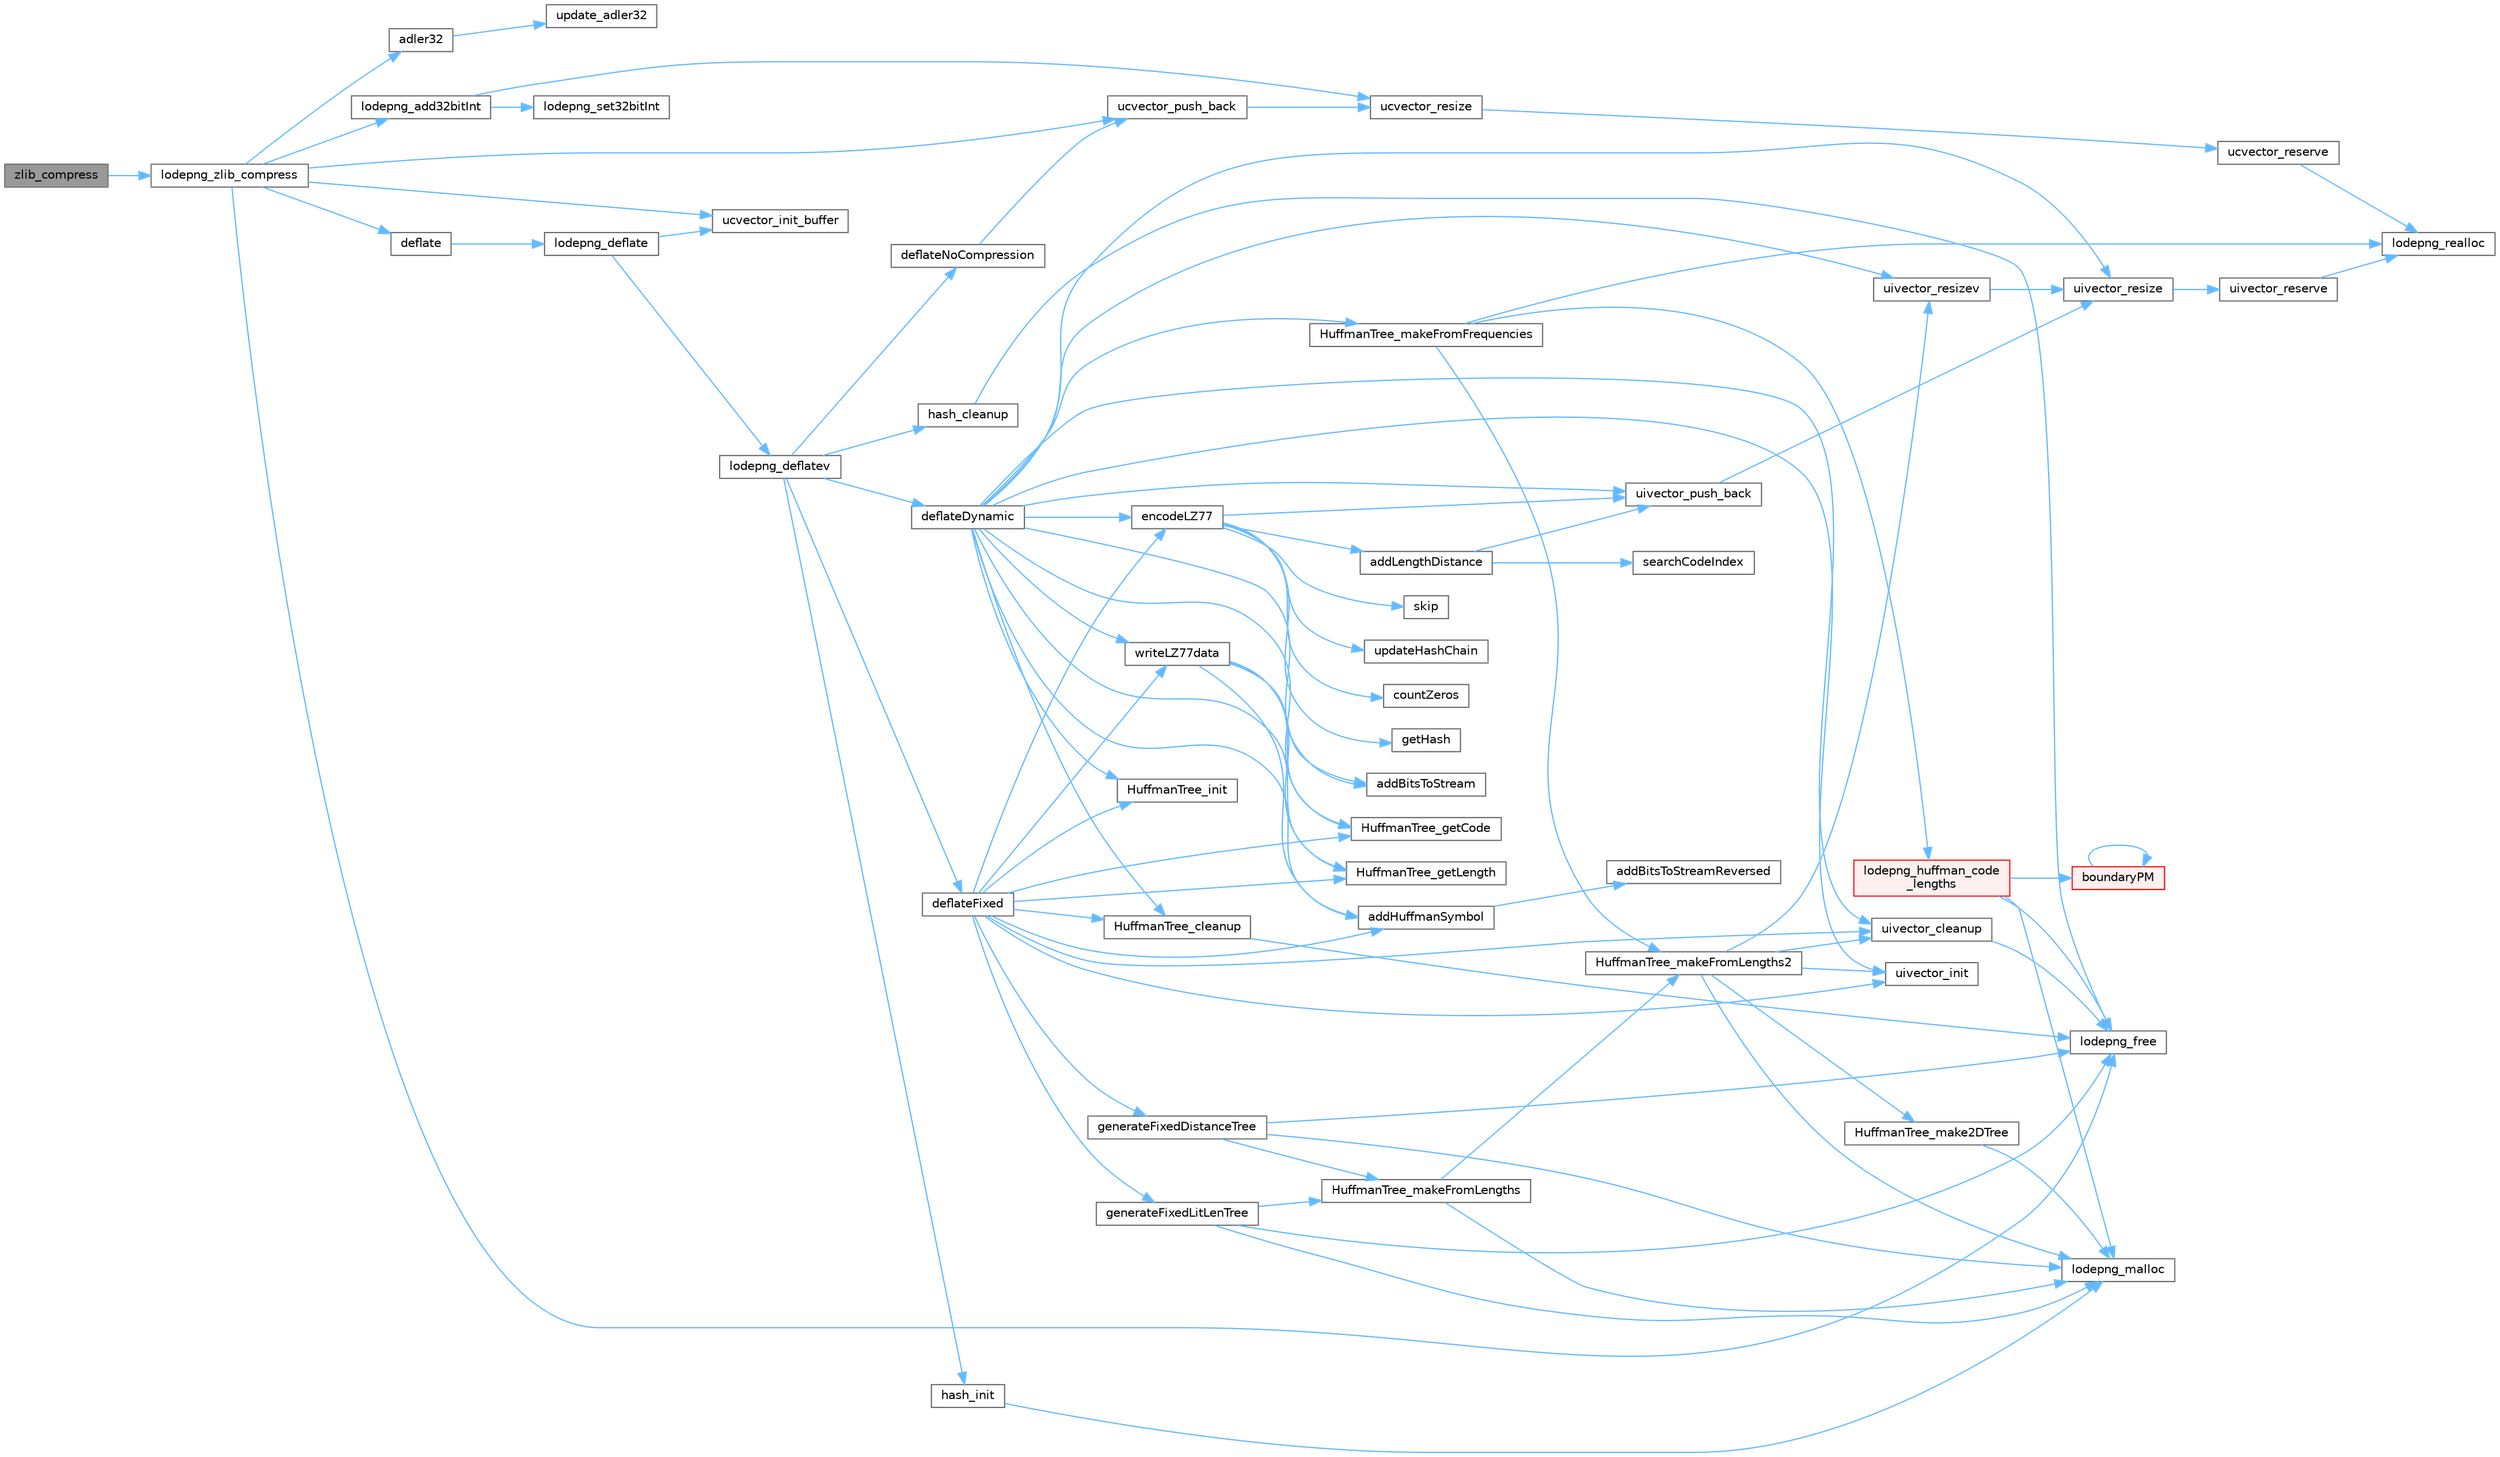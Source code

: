 digraph "zlib_compress"
{
 // LATEX_PDF_SIZE
  bgcolor="transparent";
  edge [fontname=Helvetica,fontsize=10,labelfontname=Helvetica,labelfontsize=10];
  node [fontname=Helvetica,fontsize=10,shape=box,height=0.2,width=0.4];
  rankdir="LR";
  Node1 [id="Node000001",label="zlib_compress",height=0.2,width=0.4,color="gray40", fillcolor="grey60", style="filled", fontcolor="black",tooltip=" "];
  Node1 -> Node2 [id="edge90_Node000001_Node000002",color="steelblue1",style="solid",tooltip=" "];
  Node2 [id="Node000002",label="lodepng_zlib_compress",height=0.2,width=0.4,color="grey40", fillcolor="white", style="filled",URL="$lodepng_8cpp.html#a72d4240c44c9ba1814dae814c7d80eb1",tooltip=" "];
  Node2 -> Node3 [id="edge91_Node000002_Node000003",color="steelblue1",style="solid",tooltip=" "];
  Node3 [id="Node000003",label="adler32",height=0.2,width=0.4,color="grey40", fillcolor="white", style="filled",URL="$lodepng_8cpp.html#aaff8570a8cd87fb288946c4465077c8d",tooltip=" "];
  Node3 -> Node4 [id="edge92_Node000003_Node000004",color="steelblue1",style="solid",tooltip=" "];
  Node4 [id="Node000004",label="update_adler32",height=0.2,width=0.4,color="grey40", fillcolor="white", style="filled",URL="$lodepng_8cpp.html#a6b8e3bf04ec5a378eabb8851728421dd",tooltip=" "];
  Node2 -> Node5 [id="edge93_Node000002_Node000005",color="steelblue1",style="solid",tooltip=" "];
  Node5 [id="Node000005",label="deflate",height=0.2,width=0.4,color="grey40", fillcolor="white", style="filled",URL="$lodepng_8cpp.html#a1d17e3031a5892a1e34c43b1b3cdae36",tooltip=" "];
  Node5 -> Node6 [id="edge94_Node000005_Node000006",color="steelblue1",style="solid",tooltip=" "];
  Node6 [id="Node000006",label="lodepng_deflate",height=0.2,width=0.4,color="grey40", fillcolor="white", style="filled",URL="$lodepng_8cpp.html#a6f5f070e236aaf9b1809e34b467f3225",tooltip=" "];
  Node6 -> Node7 [id="edge95_Node000006_Node000007",color="steelblue1",style="solid",tooltip=" "];
  Node7 [id="Node000007",label="lodepng_deflatev",height=0.2,width=0.4,color="grey40", fillcolor="white", style="filled",URL="$lodepng_8cpp.html#a39ac60ba8b9972ab13c74559681c6346",tooltip=" "];
  Node7 -> Node8 [id="edge96_Node000007_Node000008",color="steelblue1",style="solid",tooltip=" "];
  Node8 [id="Node000008",label="deflateDynamic",height=0.2,width=0.4,color="grey40", fillcolor="white", style="filled",URL="$lodepng_8cpp.html#ae121df49cb1cf4d071177875f21a364a",tooltip=" "];
  Node8 -> Node9 [id="edge97_Node000008_Node000009",color="steelblue1",style="solid",tooltip=" "];
  Node9 [id="Node000009",label="addBitsToStream",height=0.2,width=0.4,color="grey40", fillcolor="white", style="filled",URL="$lodepng_8cpp.html#aaee6011b88c8b394ccd9e868b01cafa6",tooltip=" "];
  Node8 -> Node10 [id="edge98_Node000008_Node000010",color="steelblue1",style="solid",tooltip=" "];
  Node10 [id="Node000010",label="addHuffmanSymbol",height=0.2,width=0.4,color="grey40", fillcolor="white", style="filled",URL="$lodepng_8cpp.html#a8220b4fba74162202ac5294bde504252",tooltip=" "];
  Node10 -> Node11 [id="edge99_Node000010_Node000011",color="steelblue1",style="solid",tooltip=" "];
  Node11 [id="Node000011",label="addBitsToStreamReversed",height=0.2,width=0.4,color="grey40", fillcolor="white", style="filled",URL="$lodepng_8cpp.html#aef353b91f13641f94a9028ac84fb330c",tooltip=" "];
  Node8 -> Node12 [id="edge100_Node000008_Node000012",color="steelblue1",style="solid",tooltip=" "];
  Node12 [id="Node000012",label="encodeLZ77",height=0.2,width=0.4,color="grey40", fillcolor="white", style="filled",URL="$lodepng_8cpp.html#a43999e66c6578e9ac1275d7ece61d568",tooltip=" "];
  Node12 -> Node13 [id="edge101_Node000012_Node000013",color="steelblue1",style="solid",tooltip=" "];
  Node13 [id="Node000013",label="addLengthDistance",height=0.2,width=0.4,color="grey40", fillcolor="white", style="filled",URL="$lodepng_8cpp.html#aad409090a7949e79b1db4c3a34431712",tooltip=" "];
  Node13 -> Node14 [id="edge102_Node000013_Node000014",color="steelblue1",style="solid",tooltip=" "];
  Node14 [id="Node000014",label="searchCodeIndex",height=0.2,width=0.4,color="grey40", fillcolor="white", style="filled",URL="$lodepng_8cpp.html#a1be657e325355087ebe176d187d2c0a5",tooltip=" "];
  Node13 -> Node15 [id="edge103_Node000013_Node000015",color="steelblue1",style="solid",tooltip=" "];
  Node15 [id="Node000015",label="uivector_push_back",height=0.2,width=0.4,color="grey40", fillcolor="white", style="filled",URL="$lodepng_8cpp.html#a5cfb7c89e9f18896101fddb10786cbc2",tooltip=" "];
  Node15 -> Node16 [id="edge104_Node000015_Node000016",color="steelblue1",style="solid",tooltip=" "];
  Node16 [id="Node000016",label="uivector_resize",height=0.2,width=0.4,color="grey40", fillcolor="white", style="filled",URL="$lodepng_8cpp.html#a348bbe51fbdd2881e2caabe468611a26",tooltip=" "];
  Node16 -> Node17 [id="edge105_Node000016_Node000017",color="steelblue1",style="solid",tooltip=" "];
  Node17 [id="Node000017",label="uivector_reserve",height=0.2,width=0.4,color="grey40", fillcolor="white", style="filled",URL="$lodepng_8cpp.html#a61adf65885d6d7d2ca17cc74c4878da2",tooltip=" "];
  Node17 -> Node18 [id="edge106_Node000017_Node000018",color="steelblue1",style="solid",tooltip=" "];
  Node18 [id="Node000018",label="lodepng_realloc",height=0.2,width=0.4,color="grey40", fillcolor="white", style="filled",URL="$lodepng_8cpp.html#ad7375c56c635fedd36932cf21b703162",tooltip=" "];
  Node12 -> Node19 [id="edge107_Node000012_Node000019",color="steelblue1",style="solid",tooltip=" "];
  Node19 [id="Node000019",label="countZeros",height=0.2,width=0.4,color="grey40", fillcolor="white", style="filled",URL="$lodepng_8cpp.html#a92ccc314f19e1d89170fadb55b760464",tooltip=" "];
  Node12 -> Node20 [id="edge108_Node000012_Node000020",color="steelblue1",style="solid",tooltip=" "];
  Node20 [id="Node000020",label="getHash",height=0.2,width=0.4,color="grey40", fillcolor="white", style="filled",URL="$lodepng_8cpp.html#a7a0f9762d3257497e827f8afde3d05fe",tooltip=" "];
  Node12 -> Node21 [id="edge109_Node000012_Node000021",color="steelblue1",style="solid",tooltip=" "];
  Node21 [id="Node000021",label="skip",height=0.2,width=0.4,color="grey40", fillcolor="white", style="filled",URL="$_json_8c.html#af38ca32489aef093745b4eb4673c64f3",tooltip=" "];
  Node12 -> Node15 [id="edge110_Node000012_Node000015",color="steelblue1",style="solid",tooltip=" "];
  Node12 -> Node22 [id="edge111_Node000012_Node000022",color="steelblue1",style="solid",tooltip=" "];
  Node22 [id="Node000022",label="updateHashChain",height=0.2,width=0.4,color="grey40", fillcolor="white", style="filled",URL="$lodepng_8cpp.html#a39c6ca228e05b1e0af71fc4dc87b90da",tooltip=" "];
  Node8 -> Node23 [id="edge112_Node000008_Node000023",color="steelblue1",style="solid",tooltip=" "];
  Node23 [id="Node000023",label="HuffmanTree_cleanup",height=0.2,width=0.4,color="grey40", fillcolor="white", style="filled",URL="$lodepng_8cpp.html#a3228e11a4562c70c9fb78931eb6eb44a",tooltip=" "];
  Node23 -> Node24 [id="edge113_Node000023_Node000024",color="steelblue1",style="solid",tooltip=" "];
  Node24 [id="Node000024",label="lodepng_free",height=0.2,width=0.4,color="grey40", fillcolor="white", style="filled",URL="$lodepng_8cpp.html#a5cabd4078527ba33b78791fac7e8b15c",tooltip=" "];
  Node8 -> Node25 [id="edge114_Node000008_Node000025",color="steelblue1",style="solid",tooltip=" "];
  Node25 [id="Node000025",label="HuffmanTree_getCode",height=0.2,width=0.4,color="grey40", fillcolor="white", style="filled",URL="$lodepng_8cpp.html#a4a219535105aecc94ba9d4bccfbb66b8",tooltip=" "];
  Node8 -> Node26 [id="edge115_Node000008_Node000026",color="steelblue1",style="solid",tooltip=" "];
  Node26 [id="Node000026",label="HuffmanTree_getLength",height=0.2,width=0.4,color="grey40", fillcolor="white", style="filled",URL="$lodepng_8cpp.html#a0b12e062127bf0b511165c7a14ca9a87",tooltip=" "];
  Node8 -> Node27 [id="edge116_Node000008_Node000027",color="steelblue1",style="solid",tooltip=" "];
  Node27 [id="Node000027",label="HuffmanTree_init",height=0.2,width=0.4,color="grey40", fillcolor="white", style="filled",URL="$lodepng_8cpp.html#a37cb427b175e04defdc48569b76a375c",tooltip=" "];
  Node8 -> Node28 [id="edge117_Node000008_Node000028",color="steelblue1",style="solid",tooltip=" "];
  Node28 [id="Node000028",label="HuffmanTree_makeFromFrequencies",height=0.2,width=0.4,color="grey40", fillcolor="white", style="filled",URL="$lodepng_8cpp.html#a24e41d5a8d40a77fa34914e2bc030446",tooltip=" "];
  Node28 -> Node29 [id="edge118_Node000028_Node000029",color="steelblue1",style="solid",tooltip=" "];
  Node29 [id="Node000029",label="HuffmanTree_makeFromLengths2",height=0.2,width=0.4,color="grey40", fillcolor="white", style="filled",URL="$lodepng_8cpp.html#a6dd288bb82383b61cb04855b6a38680a",tooltip=" "];
  Node29 -> Node30 [id="edge119_Node000029_Node000030",color="steelblue1",style="solid",tooltip=" "];
  Node30 [id="Node000030",label="HuffmanTree_make2DTree",height=0.2,width=0.4,color="grey40", fillcolor="white", style="filled",URL="$lodepng_8cpp.html#aadc61a27e58bef1cc7722ea172bf58fd",tooltip=" "];
  Node30 -> Node31 [id="edge120_Node000030_Node000031",color="steelblue1",style="solid",tooltip=" "];
  Node31 [id="Node000031",label="lodepng_malloc",height=0.2,width=0.4,color="grey40", fillcolor="white", style="filled",URL="$lodepng_8cpp.html#a15c8edd4f42cb9696d8f837113af9d30",tooltip=" "];
  Node29 -> Node31 [id="edge121_Node000029_Node000031",color="steelblue1",style="solid",tooltip=" "];
  Node29 -> Node32 [id="edge122_Node000029_Node000032",color="steelblue1",style="solid",tooltip=" "];
  Node32 [id="Node000032",label="uivector_cleanup",height=0.2,width=0.4,color="grey40", fillcolor="white", style="filled",URL="$lodepng_8cpp.html#a58616079535e14a89a469632d078d336",tooltip=" "];
  Node32 -> Node24 [id="edge123_Node000032_Node000024",color="steelblue1",style="solid",tooltip=" "];
  Node29 -> Node33 [id="edge124_Node000029_Node000033",color="steelblue1",style="solid",tooltip=" "];
  Node33 [id="Node000033",label="uivector_init",height=0.2,width=0.4,color="grey40", fillcolor="white", style="filled",URL="$lodepng_8cpp.html#aa03164e774d0dea9886ccdbb3f591f49",tooltip=" "];
  Node29 -> Node34 [id="edge125_Node000029_Node000034",color="steelblue1",style="solid",tooltip=" "];
  Node34 [id="Node000034",label="uivector_resizev",height=0.2,width=0.4,color="grey40", fillcolor="white", style="filled",URL="$lodepng_8cpp.html#a2ceb381bbb52c2fc72946047b58ea11d",tooltip=" "];
  Node34 -> Node16 [id="edge126_Node000034_Node000016",color="steelblue1",style="solid",tooltip=" "];
  Node28 -> Node35 [id="edge127_Node000028_Node000035",color="steelblue1",style="solid",tooltip=" "];
  Node35 [id="Node000035",label="lodepng_huffman_code\l_lengths",height=0.2,width=0.4,color="red", fillcolor="#FFF0F0", style="filled",URL="$lodepng_8cpp.html#a82c0c408213e5bbb4a8d0edbaeffc97f",tooltip=" "];
  Node35 -> Node36 [id="edge128_Node000035_Node000036",color="steelblue1",style="solid",tooltip=" "];
  Node36 [id="Node000036",label="boundaryPM",height=0.2,width=0.4,color="red", fillcolor="#FFF0F0", style="filled",URL="$lodepng_8cpp.html#a1fa0e06d91f41a5ff40b70eb97ec501f",tooltip=" "];
  Node36 -> Node36 [id="edge129_Node000036_Node000036",color="steelblue1",style="solid",tooltip=" "];
  Node35 -> Node24 [id="edge130_Node000035_Node000024",color="steelblue1",style="solid",tooltip=" "];
  Node35 -> Node31 [id="edge131_Node000035_Node000031",color="steelblue1",style="solid",tooltip=" "];
  Node28 -> Node18 [id="edge132_Node000028_Node000018",color="steelblue1",style="solid",tooltip=" "];
  Node8 -> Node32 [id="edge133_Node000008_Node000032",color="steelblue1",style="solid",tooltip=" "];
  Node8 -> Node33 [id="edge134_Node000008_Node000033",color="steelblue1",style="solid",tooltip=" "];
  Node8 -> Node15 [id="edge135_Node000008_Node000015",color="steelblue1",style="solid",tooltip=" "];
  Node8 -> Node16 [id="edge136_Node000008_Node000016",color="steelblue1",style="solid",tooltip=" "];
  Node8 -> Node34 [id="edge137_Node000008_Node000034",color="steelblue1",style="solid",tooltip=" "];
  Node8 -> Node39 [id="edge138_Node000008_Node000039",color="steelblue1",style="solid",tooltip=" "];
  Node39 [id="Node000039",label="writeLZ77data",height=0.2,width=0.4,color="grey40", fillcolor="white", style="filled",URL="$lodepng_8cpp.html#a6bcad159011eeb745922886cb9b72db4",tooltip=" "];
  Node39 -> Node9 [id="edge139_Node000039_Node000009",color="steelblue1",style="solid",tooltip=" "];
  Node39 -> Node10 [id="edge140_Node000039_Node000010",color="steelblue1",style="solid",tooltip=" "];
  Node39 -> Node25 [id="edge141_Node000039_Node000025",color="steelblue1",style="solid",tooltip=" "];
  Node39 -> Node26 [id="edge142_Node000039_Node000026",color="steelblue1",style="solid",tooltip=" "];
  Node7 -> Node40 [id="edge143_Node000007_Node000040",color="steelblue1",style="solid",tooltip=" "];
  Node40 [id="Node000040",label="deflateFixed",height=0.2,width=0.4,color="grey40", fillcolor="white", style="filled",URL="$lodepng_8cpp.html#ae74e5eb341f431e2e8cf099e0691d803",tooltip=" "];
  Node40 -> Node10 [id="edge144_Node000040_Node000010",color="steelblue1",style="solid",tooltip=" "];
  Node40 -> Node12 [id="edge145_Node000040_Node000012",color="steelblue1",style="solid",tooltip=" "];
  Node40 -> Node41 [id="edge146_Node000040_Node000041",color="steelblue1",style="solid",tooltip=" "];
  Node41 [id="Node000041",label="generateFixedDistanceTree",height=0.2,width=0.4,color="grey40", fillcolor="white", style="filled",URL="$lodepng_8cpp.html#afff6d2d37364f0329eba8b54c380b1ff",tooltip=" "];
  Node41 -> Node42 [id="edge147_Node000041_Node000042",color="steelblue1",style="solid",tooltip=" "];
  Node42 [id="Node000042",label="HuffmanTree_makeFromLengths",height=0.2,width=0.4,color="grey40", fillcolor="white", style="filled",URL="$lodepng_8cpp.html#aba97231d47c3cb5538a30bb0cd4be7e9",tooltip=" "];
  Node42 -> Node29 [id="edge148_Node000042_Node000029",color="steelblue1",style="solid",tooltip=" "];
  Node42 -> Node31 [id="edge149_Node000042_Node000031",color="steelblue1",style="solid",tooltip=" "];
  Node41 -> Node24 [id="edge150_Node000041_Node000024",color="steelblue1",style="solid",tooltip=" "];
  Node41 -> Node31 [id="edge151_Node000041_Node000031",color="steelblue1",style="solid",tooltip=" "];
  Node40 -> Node43 [id="edge152_Node000040_Node000043",color="steelblue1",style="solid",tooltip=" "];
  Node43 [id="Node000043",label="generateFixedLitLenTree",height=0.2,width=0.4,color="grey40", fillcolor="white", style="filled",URL="$lodepng_8cpp.html#ae061b285397842660d714272df841c39",tooltip=" "];
  Node43 -> Node42 [id="edge153_Node000043_Node000042",color="steelblue1",style="solid",tooltip=" "];
  Node43 -> Node24 [id="edge154_Node000043_Node000024",color="steelblue1",style="solid",tooltip=" "];
  Node43 -> Node31 [id="edge155_Node000043_Node000031",color="steelblue1",style="solid",tooltip=" "];
  Node40 -> Node23 [id="edge156_Node000040_Node000023",color="steelblue1",style="solid",tooltip=" "];
  Node40 -> Node25 [id="edge157_Node000040_Node000025",color="steelblue1",style="solid",tooltip=" "];
  Node40 -> Node26 [id="edge158_Node000040_Node000026",color="steelblue1",style="solid",tooltip=" "];
  Node40 -> Node27 [id="edge159_Node000040_Node000027",color="steelblue1",style="solid",tooltip=" "];
  Node40 -> Node32 [id="edge160_Node000040_Node000032",color="steelblue1",style="solid",tooltip=" "];
  Node40 -> Node33 [id="edge161_Node000040_Node000033",color="steelblue1",style="solid",tooltip=" "];
  Node40 -> Node39 [id="edge162_Node000040_Node000039",color="steelblue1",style="solid",tooltip=" "];
  Node7 -> Node44 [id="edge163_Node000007_Node000044",color="steelblue1",style="solid",tooltip=" "];
  Node44 [id="Node000044",label="deflateNoCompression",height=0.2,width=0.4,color="grey40", fillcolor="white", style="filled",URL="$lodepng_8cpp.html#a758e000aa92967d5916db08e815e6b1f",tooltip=" "];
  Node44 -> Node45 [id="edge164_Node000044_Node000045",color="steelblue1",style="solid",tooltip=" "];
  Node45 [id="Node000045",label="ucvector_push_back",height=0.2,width=0.4,color="grey40", fillcolor="white", style="filled",URL="$lodepng_8cpp.html#a877b6a70493cb0b29f719ea48a26eadb",tooltip=" "];
  Node45 -> Node46 [id="edge165_Node000045_Node000046",color="steelblue1",style="solid",tooltip=" "];
  Node46 [id="Node000046",label="ucvector_resize",height=0.2,width=0.4,color="grey40", fillcolor="white", style="filled",URL="$lodepng_8cpp.html#ae4e2da90ae4abb858852f211eb28d622",tooltip=" "];
  Node46 -> Node47 [id="edge166_Node000046_Node000047",color="steelblue1",style="solid",tooltip=" "];
  Node47 [id="Node000047",label="ucvector_reserve",height=0.2,width=0.4,color="grey40", fillcolor="white", style="filled",URL="$lodepng_8cpp.html#ac03e508691c2826ee4065627465ccb4a",tooltip=" "];
  Node47 -> Node18 [id="edge167_Node000047_Node000018",color="steelblue1",style="solid",tooltip=" "];
  Node7 -> Node48 [id="edge168_Node000007_Node000048",color="steelblue1",style="solid",tooltip=" "];
  Node48 [id="Node000048",label="hash_cleanup",height=0.2,width=0.4,color="grey40", fillcolor="white", style="filled",URL="$lodepng_8cpp.html#a42a60458dc0338a8995e04eb17085291",tooltip=" "];
  Node48 -> Node24 [id="edge169_Node000048_Node000024",color="steelblue1",style="solid",tooltip=" "];
  Node7 -> Node49 [id="edge170_Node000007_Node000049",color="steelblue1",style="solid",tooltip=" "];
  Node49 [id="Node000049",label="hash_init",height=0.2,width=0.4,color="grey40", fillcolor="white", style="filled",URL="$lodepng_8cpp.html#af0c3ddc6fb0114714f7e87a485f0403a",tooltip=" "];
  Node49 -> Node31 [id="edge171_Node000049_Node000031",color="steelblue1",style="solid",tooltip=" "];
  Node6 -> Node50 [id="edge172_Node000006_Node000050",color="steelblue1",style="solid",tooltip=" "];
  Node50 [id="Node000050",label="ucvector_init_buffer",height=0.2,width=0.4,color="grey40", fillcolor="white", style="filled",URL="$lodepng_8cpp.html#a965dbd8125f0471f3e0d8206b4c91f22",tooltip=" "];
  Node2 -> Node51 [id="edge173_Node000002_Node000051",color="steelblue1",style="solid",tooltip=" "];
  Node51 [id="Node000051",label="lodepng_add32bitInt",height=0.2,width=0.4,color="grey40", fillcolor="white", style="filled",URL="$lodepng_8cpp.html#a4fc3164cfaabc5861f53a7cfb756b680",tooltip=" "];
  Node51 -> Node52 [id="edge174_Node000051_Node000052",color="steelblue1",style="solid",tooltip=" "];
  Node52 [id="Node000052",label="lodepng_set32bitInt",height=0.2,width=0.4,color="grey40", fillcolor="white", style="filled",URL="$lodepng_8cpp.html#a47e47531b3e88528764994ee5b1ec0f9",tooltip=" "];
  Node51 -> Node46 [id="edge175_Node000051_Node000046",color="steelblue1",style="solid",tooltip=" "];
  Node2 -> Node24 [id="edge176_Node000002_Node000024",color="steelblue1",style="solid",tooltip=" "];
  Node2 -> Node50 [id="edge177_Node000002_Node000050",color="steelblue1",style="solid",tooltip=" "];
  Node2 -> Node45 [id="edge178_Node000002_Node000045",color="steelblue1",style="solid",tooltip=" "];
}
